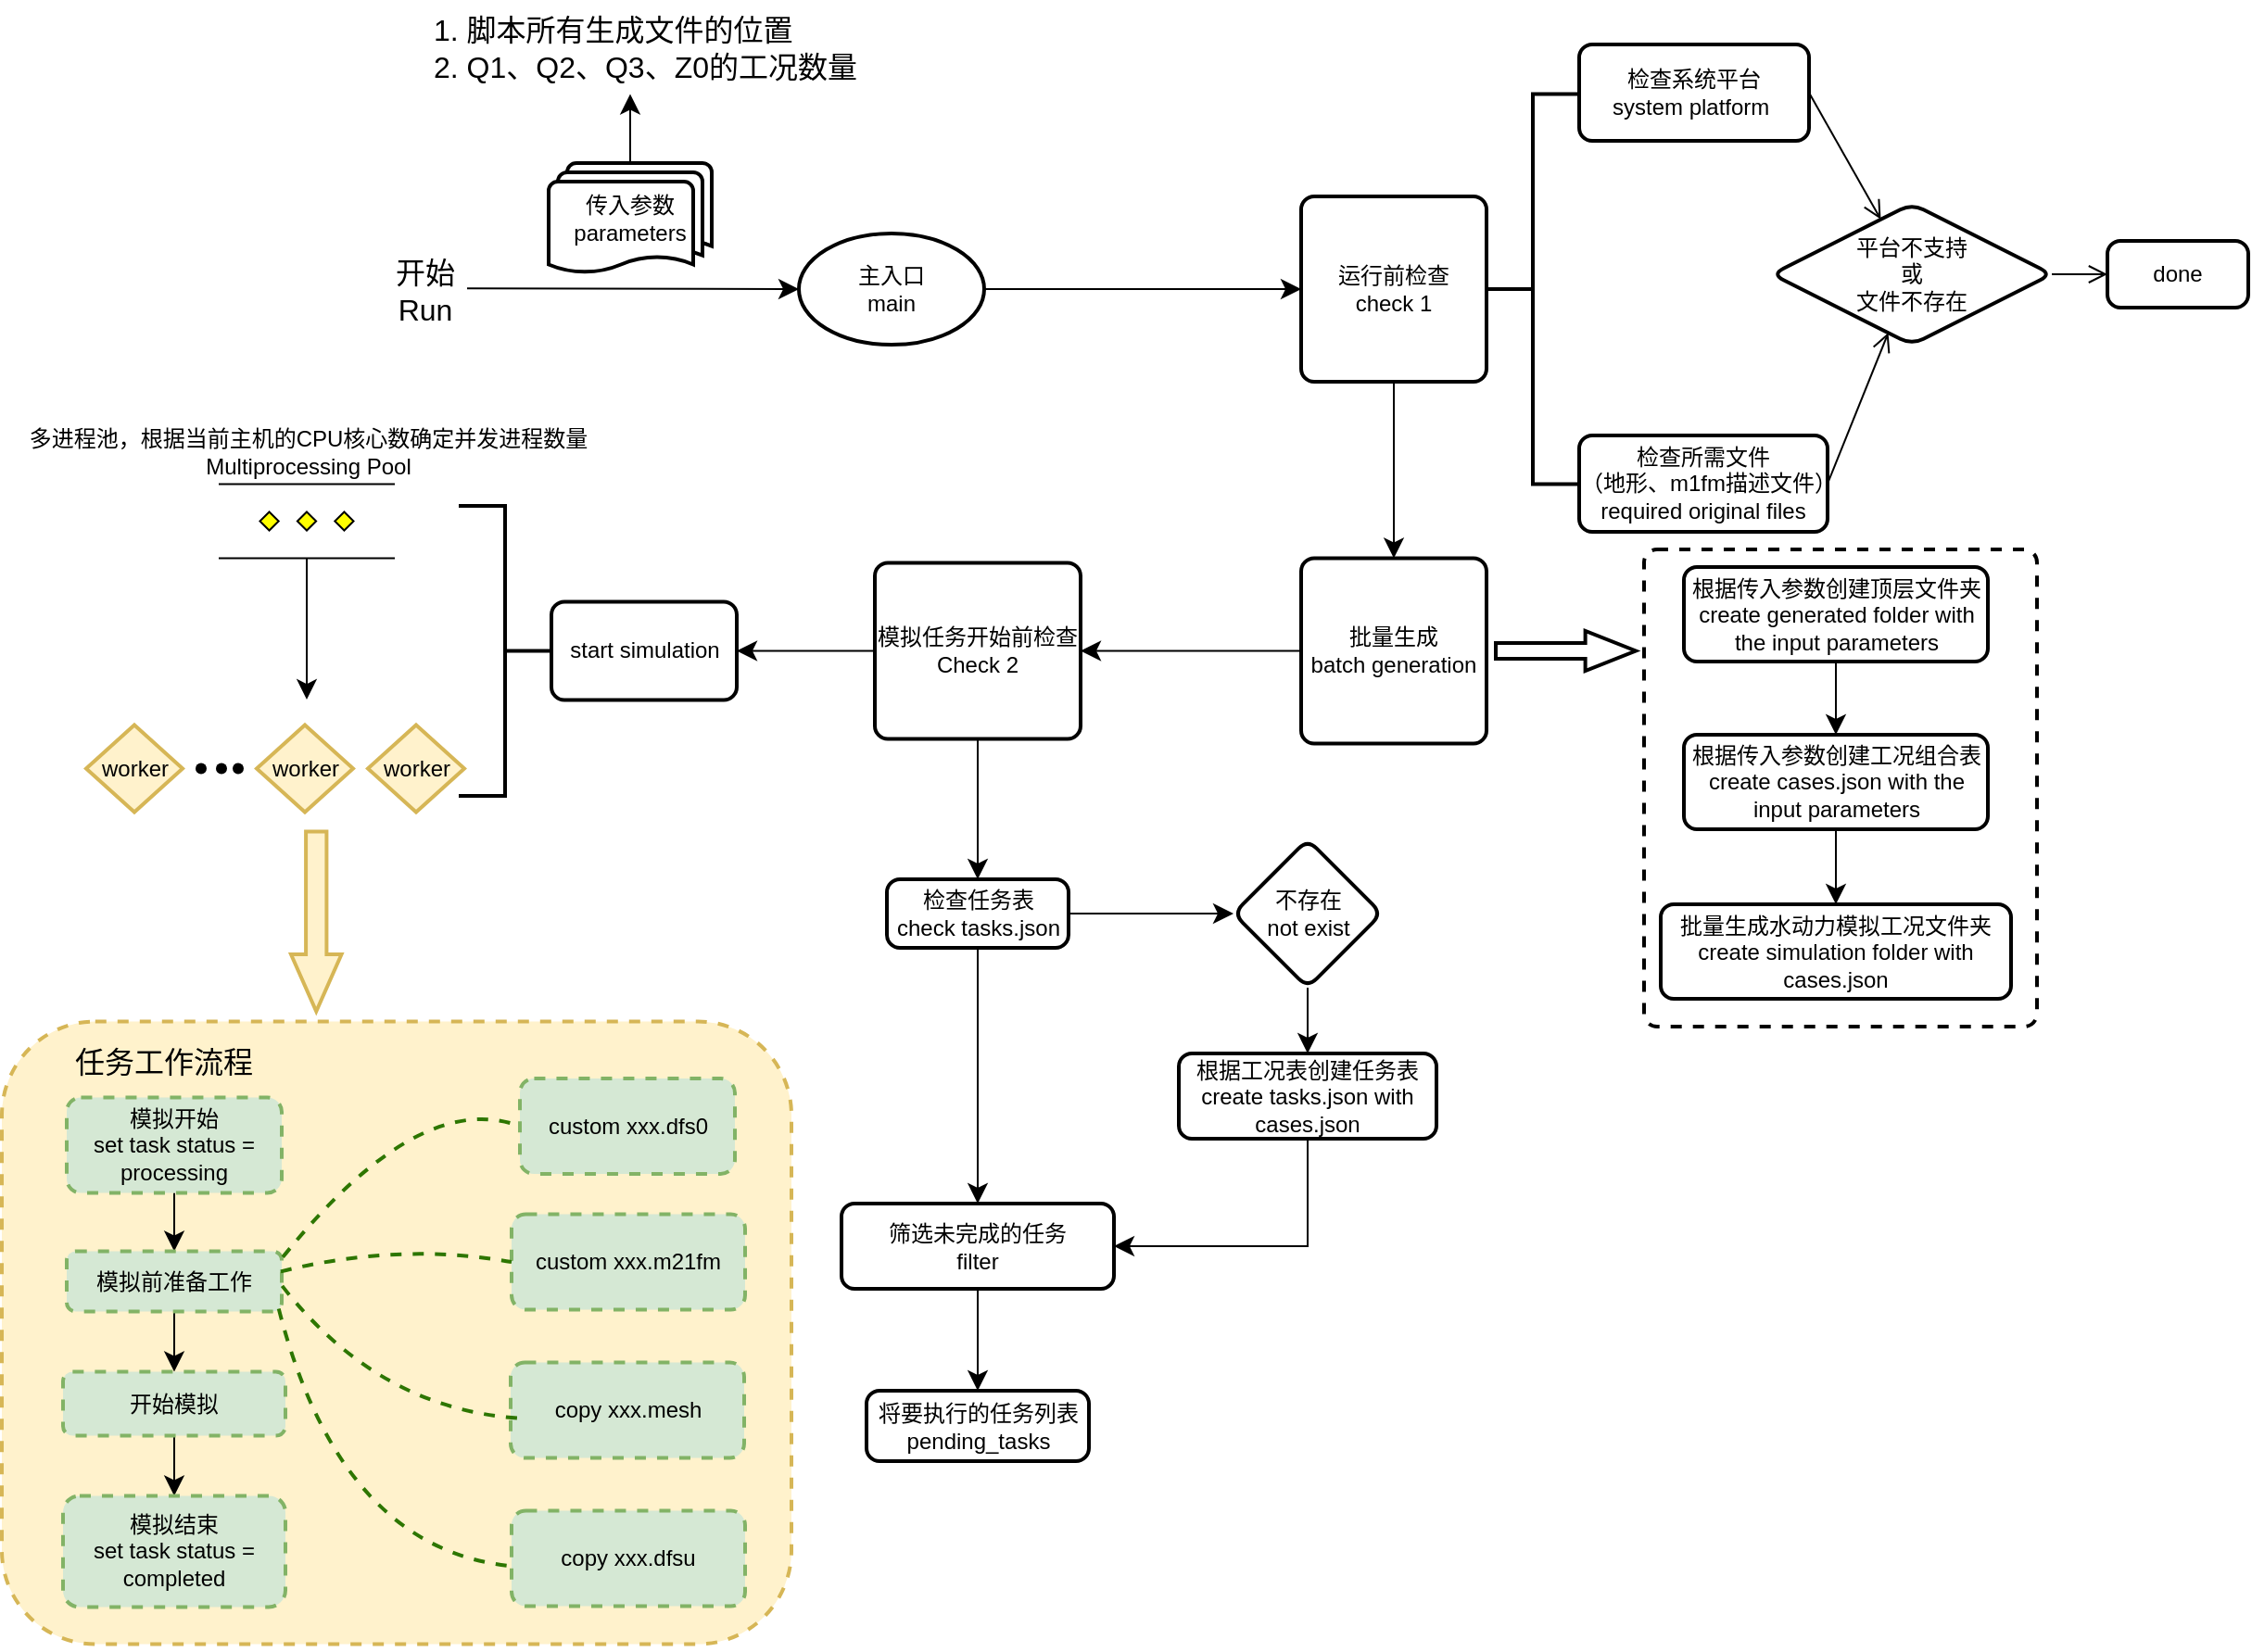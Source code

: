 <mxfile version="28.0.6">
  <diagram name="第 1 页" id="hfbU1AW97Op6ou9-1x-8">
    <mxGraphModel dx="1273" dy="1036" grid="0" gridSize="10" guides="1" tooltips="1" connect="1" arrows="1" fold="1" page="0" pageScale="1" pageWidth="827" pageHeight="1169" math="0" shadow="0">
      <root>
        <mxCell id="0" />
        <mxCell id="1" parent="0" />
        <mxCell id="5YBsLITMHu0GUlLZlTPn-69" value="" style="rounded=1;whiteSpace=wrap;html=1;absoluteArcSize=1;arcSize=14;strokeWidth=2;dashed=1;" vertex="1" parent="1">
          <mxGeometry x="1172" y="368.5" width="212" height="257.5" as="geometry" />
        </mxCell>
        <mxCell id="5YBsLITMHu0GUlLZlTPn-3" style="edgeStyle=none;curved=1;rounded=0;orthogonalLoop=1;jettySize=auto;html=1;entryX=0;entryY=0.5;entryDx=0;entryDy=0;fontSize=12;startSize=8;endSize=8;" edge="1" parent="1" source="5YBsLITMHu0GUlLZlTPn-4" target="5YBsLITMHu0GUlLZlTPn-8">
          <mxGeometry relative="1" as="geometry" />
        </mxCell>
        <mxCell id="5YBsLITMHu0GUlLZlTPn-4" value="主入口&lt;div&gt;main&lt;/div&gt;" style="strokeWidth=2;html=1;shape=mxgraph.flowchart.start_1;whiteSpace=wrap;" vertex="1" parent="1">
          <mxGeometry x="716" y="198" width="100" height="60" as="geometry" />
        </mxCell>
        <mxCell id="5YBsLITMHu0GUlLZlTPn-5" style="edgeStyle=none;curved=1;rounded=0;orthogonalLoop=1;jettySize=auto;html=1;fontSize=12;startSize=8;endSize=8;" edge="1" parent="1" source="5YBsLITMHu0GUlLZlTPn-6" target="5YBsLITMHu0GUlLZlTPn-23">
          <mxGeometry relative="1" as="geometry">
            <mxPoint x="1054.5" y="449.5" as="sourcePoint" />
          </mxGeometry>
        </mxCell>
        <mxCell id="5YBsLITMHu0GUlLZlTPn-6" value="批量生成&lt;div&gt;batch generation&lt;/div&gt;" style="rounded=1;whiteSpace=wrap;html=1;absoluteArcSize=1;arcSize=14;strokeWidth=2;" vertex="1" parent="1">
          <mxGeometry x="987" y="373.25" width="100" height="100" as="geometry" />
        </mxCell>
        <mxCell id="5YBsLITMHu0GUlLZlTPn-7" style="edgeStyle=none;curved=1;rounded=0;orthogonalLoop=1;jettySize=auto;html=1;fontSize=12;startSize=8;endSize=8;" edge="1" parent="1" source="5YBsLITMHu0GUlLZlTPn-8" target="5YBsLITMHu0GUlLZlTPn-6">
          <mxGeometry relative="1" as="geometry" />
        </mxCell>
        <mxCell id="5YBsLITMHu0GUlLZlTPn-8" value="运行前检查&lt;div&gt;check 1&lt;/div&gt;" style="rounded=1;whiteSpace=wrap;html=1;absoluteArcSize=1;arcSize=14;strokeWidth=2;" vertex="1" parent="1">
          <mxGeometry x="987" y="178" width="100" height="100" as="geometry" />
        </mxCell>
        <mxCell id="5YBsLITMHu0GUlLZlTPn-9" value="" style="edgeStyle=none;curved=1;rounded=0;orthogonalLoop=1;jettySize=auto;html=1;fontSize=12;startSize=8;endSize=8;endArrow=open;endFill=0;exitX=1;exitY=0.5;exitDx=0;exitDy=0;" edge="1" parent="1" source="5YBsLITMHu0GUlLZlTPn-10" target="5YBsLITMHu0GUlLZlTPn-15">
          <mxGeometry relative="1" as="geometry" />
        </mxCell>
        <mxCell id="5YBsLITMHu0GUlLZlTPn-10" value="检查系统平台&lt;div&gt;system platform&amp;nbsp;&lt;/div&gt;" style="rounded=1;whiteSpace=wrap;html=1;absoluteArcSize=1;arcSize=14;strokeWidth=2;" vertex="1" parent="1">
          <mxGeometry x="1137" y="96" width="124" height="52" as="geometry" />
        </mxCell>
        <mxCell id="5YBsLITMHu0GUlLZlTPn-11" style="edgeStyle=none;curved=1;rounded=0;orthogonalLoop=1;jettySize=auto;html=1;fontSize=12;startSize=8;endSize=8;endArrow=open;endFill=0;exitX=1;exitY=0.5;exitDx=0;exitDy=0;" edge="1" parent="1" source="5YBsLITMHu0GUlLZlTPn-12" target="5YBsLITMHu0GUlLZlTPn-15">
          <mxGeometry relative="1" as="geometry" />
        </mxCell>
        <mxCell id="5YBsLITMHu0GUlLZlTPn-12" value="检查所需文件&lt;div&gt;（地形、m1fm描述文件）&lt;/div&gt;&lt;div&gt;required original files&lt;/div&gt;" style="rounded=1;whiteSpace=wrap;html=1;absoluteArcSize=1;arcSize=14;strokeWidth=2;" vertex="1" parent="1">
          <mxGeometry x="1137" y="307" width="134" height="52" as="geometry" />
        </mxCell>
        <mxCell id="5YBsLITMHu0GUlLZlTPn-13" value="" style="strokeWidth=2;html=1;shape=mxgraph.flowchart.annotation_2;align=left;labelPosition=right;pointerEvents=1;direction=east;shadow=0;" vertex="1" parent="1">
          <mxGeometry x="1087" y="122.75" width="50" height="210.5" as="geometry" />
        </mxCell>
        <mxCell id="5YBsLITMHu0GUlLZlTPn-14" style="edgeStyle=none;curved=1;rounded=0;orthogonalLoop=1;jettySize=auto;html=1;fontSize=12;startSize=8;endSize=8;endArrow=open;endFill=0;" edge="1" parent="1" source="5YBsLITMHu0GUlLZlTPn-15" target="5YBsLITMHu0GUlLZlTPn-16">
          <mxGeometry relative="1" as="geometry" />
        </mxCell>
        <mxCell id="5YBsLITMHu0GUlLZlTPn-15" value="平台不支持&lt;br&gt;&lt;div&gt;或&lt;/div&gt;&lt;div&gt;&lt;div&gt;文件不存在&lt;/div&gt;&lt;/div&gt;" style="rhombus;whiteSpace=wrap;html=1;rounded=1;absoluteArcSize=1;arcSize=14;strokeWidth=2;" vertex="1" parent="1">
          <mxGeometry x="1241" y="182" width="151" height="76" as="geometry" />
        </mxCell>
        <mxCell id="5YBsLITMHu0GUlLZlTPn-16" value="done" style="rounded=1;whiteSpace=wrap;html=1;absoluteArcSize=1;arcSize=14;strokeWidth=2;" vertex="1" parent="1">
          <mxGeometry x="1422" y="202" width="76" height="36" as="geometry" />
        </mxCell>
        <mxCell id="5YBsLITMHu0GUlLZlTPn-79" value="" style="edgeStyle=none;curved=1;rounded=0;orthogonalLoop=1;jettySize=auto;html=1;fontSize=12;startSize=8;endSize=8;" edge="1" parent="1" source="5YBsLITMHu0GUlLZlTPn-17">
          <mxGeometry relative="1" as="geometry">
            <mxPoint x="625" y="122.75" as="targetPoint" />
          </mxGeometry>
        </mxCell>
        <mxCell id="5YBsLITMHu0GUlLZlTPn-17" value="传入参数&lt;div&gt;parameters&lt;/div&gt;" style="strokeWidth=2;html=1;shape=mxgraph.flowchart.multi-document;whiteSpace=wrap;" vertex="1" parent="1">
          <mxGeometry x="581" y="160" width="88" height="60" as="geometry" />
        </mxCell>
        <mxCell id="5YBsLITMHu0GUlLZlTPn-18" value="" style="edgeStyle=none;orthogonalLoop=1;jettySize=auto;html=1;rounded=0;fontSize=12;startSize=8;endSize=8;curved=1;entryX=0;entryY=0.5;entryDx=0;entryDy=0;entryPerimeter=0;" edge="1" parent="1" target="5YBsLITMHu0GUlLZlTPn-4">
          <mxGeometry width="140" relative="1" as="geometry">
            <mxPoint x="537" y="227.6" as="sourcePoint" />
            <mxPoint x="701" y="227.6" as="targetPoint" />
            <Array as="points" />
          </mxGeometry>
        </mxCell>
        <mxCell id="5YBsLITMHu0GUlLZlTPn-19" value="开始&lt;div&gt;Run&lt;/div&gt;" style="text;html=1;align=center;verticalAlign=middle;resizable=0;points=[];autosize=1;strokeColor=none;fillColor=none;fontSize=16;" vertex="1" parent="1">
          <mxGeometry x="489" y="203.5" width="50" height="50" as="geometry" />
        </mxCell>
        <mxCell id="5YBsLITMHu0GUlLZlTPn-66" value="" style="edgeStyle=none;curved=1;rounded=0;orthogonalLoop=1;jettySize=auto;html=1;fontSize=12;startSize=8;endSize=8;" edge="1" parent="1" source="5YBsLITMHu0GUlLZlTPn-20" target="5YBsLITMHu0GUlLZlTPn-65">
          <mxGeometry relative="1" as="geometry" />
        </mxCell>
        <mxCell id="5YBsLITMHu0GUlLZlTPn-20" value="&lt;div&gt;根据传入参数创建顶层文件夹&lt;/div&gt;create generated folder with the input parameters" style="rounded=1;whiteSpace=wrap;html=1;absoluteArcSize=1;arcSize=14;strokeWidth=2;" vertex="1" parent="1">
          <mxGeometry x="1193.5" y="378" width="164" height="51" as="geometry" />
        </mxCell>
        <mxCell id="5YBsLITMHu0GUlLZlTPn-21" style="edgeStyle=none;curved=1;rounded=0;orthogonalLoop=1;jettySize=auto;html=1;entryX=0.5;entryY=0;entryDx=0;entryDy=0;fontSize=12;startSize=8;endSize=8;" edge="1" parent="1" source="5YBsLITMHu0GUlLZlTPn-23" target="5YBsLITMHu0GUlLZlTPn-28">
          <mxGeometry relative="1" as="geometry" />
        </mxCell>
        <mxCell id="5YBsLITMHu0GUlLZlTPn-22" value="" style="edgeStyle=none;curved=1;rounded=0;orthogonalLoop=1;jettySize=auto;html=1;fontSize=12;startSize=8;endSize=8;" edge="1" parent="1" source="5YBsLITMHu0GUlLZlTPn-23" target="5YBsLITMHu0GUlLZlTPn-38">
          <mxGeometry relative="1" as="geometry" />
        </mxCell>
        <mxCell id="5YBsLITMHu0GUlLZlTPn-23" value="&lt;div&gt;模拟任务开始前检查&lt;/div&gt;Check 2" style="rounded=1;whiteSpace=wrap;html=1;absoluteArcSize=1;arcSize=14;strokeWidth=2;" vertex="1" parent="1">
          <mxGeometry x="757" y="375.75" width="111" height="95" as="geometry" />
        </mxCell>
        <mxCell id="5YBsLITMHu0GUlLZlTPn-25" value="&lt;div&gt;批量生成水动力模拟工况文件夹&lt;/div&gt;create simulation folder with&lt;div&gt;cases.json&lt;/div&gt;" style="rounded=1;whiteSpace=wrap;html=1;absoluteArcSize=1;arcSize=14;strokeWidth=2;" vertex="1" parent="1">
          <mxGeometry x="1181" y="560" width="189" height="51" as="geometry" />
        </mxCell>
        <mxCell id="5YBsLITMHu0GUlLZlTPn-26" value="" style="edgeStyle=none;curved=1;rounded=0;orthogonalLoop=1;jettySize=auto;html=1;fontSize=12;startSize=8;endSize=8;" edge="1" parent="1" source="5YBsLITMHu0GUlLZlTPn-28" target="5YBsLITMHu0GUlLZlTPn-30">
          <mxGeometry relative="1" as="geometry" />
        </mxCell>
        <mxCell id="5YBsLITMHu0GUlLZlTPn-27" style="edgeStyle=none;curved=1;rounded=0;orthogonalLoop=1;jettySize=auto;html=1;fontSize=12;startSize=8;endSize=8;entryX=0.5;entryY=0;entryDx=0;entryDy=0;endArrow=classic;endFill=1;" edge="1" parent="1" source="5YBsLITMHu0GUlLZlTPn-28" target="5YBsLITMHu0GUlLZlTPn-32">
          <mxGeometry relative="1" as="geometry">
            <mxPoint x="812.5" y="715" as="targetPoint" />
          </mxGeometry>
        </mxCell>
        <mxCell id="5YBsLITMHu0GUlLZlTPn-28" value="&lt;div&gt;检查任务表&lt;/div&gt;check tasks.json" style="rounded=1;whiteSpace=wrap;html=1;absoluteArcSize=1;arcSize=14;strokeWidth=2;" vertex="1" parent="1">
          <mxGeometry x="763.5" y="546.5" width="98" height="37" as="geometry" />
        </mxCell>
        <mxCell id="5YBsLITMHu0GUlLZlTPn-29" value="" style="edgeStyle=none;curved=1;rounded=0;orthogonalLoop=1;jettySize=auto;html=1;fontSize=12;startSize=8;endSize=8;" edge="1" parent="1" source="5YBsLITMHu0GUlLZlTPn-30" target="5YBsLITMHu0GUlLZlTPn-31">
          <mxGeometry relative="1" as="geometry" />
        </mxCell>
        <mxCell id="5YBsLITMHu0GUlLZlTPn-30" value="&lt;div&gt;不存在&lt;/div&gt;not exist" style="rhombus;whiteSpace=wrap;html=1;rounded=1;absoluteArcSize=1;arcSize=14;strokeWidth=2;" vertex="1" parent="1">
          <mxGeometry x="950.5" y="525" width="80" height="80" as="geometry" />
        </mxCell>
        <mxCell id="5YBsLITMHu0GUlLZlTPn-31" value="&lt;div&gt;根据工况表创建任务表&lt;/div&gt;create tasks.json with cases.json" style="whiteSpace=wrap;html=1;rounded=1;absoluteArcSize=1;arcSize=14;strokeWidth=2;" vertex="1" parent="1">
          <mxGeometry x="921" y="640.5" width="139" height="46" as="geometry" />
        </mxCell>
        <mxCell id="5YBsLITMHu0GUlLZlTPn-86" value="" style="edgeStyle=none;curved=1;rounded=0;orthogonalLoop=1;jettySize=auto;html=1;fontSize=12;startSize=8;endSize=8;" edge="1" parent="1" source="5YBsLITMHu0GUlLZlTPn-32" target="5YBsLITMHu0GUlLZlTPn-85">
          <mxGeometry relative="1" as="geometry" />
        </mxCell>
        <mxCell id="5YBsLITMHu0GUlLZlTPn-32" value="&lt;div&gt;筛选未完成的任务&lt;/div&gt;filter" style="whiteSpace=wrap;html=1;rounded=1;absoluteArcSize=1;arcSize=14;strokeWidth=2;" vertex="1" parent="1">
          <mxGeometry x="739" y="721.5" width="147" height="46" as="geometry" />
        </mxCell>
        <mxCell id="5YBsLITMHu0GUlLZlTPn-33" style="edgeStyle=orthogonalEdgeStyle;rounded=0;orthogonalLoop=1;jettySize=auto;html=1;fontSize=12;startSize=8;endSize=8;exitX=0.5;exitY=1;exitDx=0;exitDy=0;entryX=1;entryY=0.5;entryDx=0;entryDy=0;" edge="1" parent="1" source="5YBsLITMHu0GUlLZlTPn-31" target="5YBsLITMHu0GUlLZlTPn-32">
          <mxGeometry relative="1" as="geometry">
            <mxPoint x="990.5" y="776.5" as="targetPoint" />
          </mxGeometry>
        </mxCell>
        <mxCell id="5YBsLITMHu0GUlLZlTPn-38" value="start simulation" style="rounded=1;whiteSpace=wrap;html=1;absoluteArcSize=1;arcSize=14;strokeWidth=2;" vertex="1" parent="1">
          <mxGeometry x="582.5" y="396.75" width="100" height="53" as="geometry" />
        </mxCell>
        <mxCell id="5YBsLITMHu0GUlLZlTPn-40" value="" style="strokeWidth=2;html=1;shape=mxgraph.flowchart.annotation_2;align=left;labelPosition=right;pointerEvents=1;direction=west;" vertex="1" parent="1">
          <mxGeometry x="532.5" y="345" width="50" height="156.5" as="geometry" />
        </mxCell>
        <mxCell id="5YBsLITMHu0GUlLZlTPn-41" style="edgeStyle=none;curved=1;rounded=0;orthogonalLoop=1;jettySize=auto;html=1;fontSize=12;startSize=8;endSize=8;" edge="1" parent="1" source="5YBsLITMHu0GUlLZlTPn-42">
          <mxGeometry relative="1" as="geometry">
            <mxPoint x="450.5" y="449.523" as="targetPoint" />
          </mxGeometry>
        </mxCell>
        <mxCell id="5YBsLITMHu0GUlLZlTPn-42" value="&lt;div&gt;多进程池，根据当前主机的CPU核心数确定并发进程数量&lt;/div&gt;Multiprocessing Pool" style="verticalLabelPosition=top;verticalAlign=bottom;html=1;shape=mxgraph.flowchart.parallel_mode;pointerEvents=1;labelPosition=center;align=center;" vertex="1" parent="1">
          <mxGeometry x="403" y="333.25" width="95" height="40" as="geometry" />
        </mxCell>
        <mxCell id="5YBsLITMHu0GUlLZlTPn-43" value="worker" style="strokeWidth=2;html=1;shape=mxgraph.flowchart.decision;whiteSpace=wrap;fillColor=#fff2cc;strokeColor=#d6b656;" vertex="1" parent="1">
          <mxGeometry x="423.5" y="463.25" width="52" height="47" as="geometry" />
        </mxCell>
        <mxCell id="5YBsLITMHu0GUlLZlTPn-44" value="worker" style="strokeWidth=2;html=1;shape=mxgraph.flowchart.decision;whiteSpace=wrap;fillColor=#fff2cc;strokeColor=#d6b656;" vertex="1" parent="1">
          <mxGeometry x="331.5" y="463.25" width="52" height="47" as="geometry" />
        </mxCell>
        <mxCell id="5YBsLITMHu0GUlLZlTPn-46" value="worker" style="strokeWidth=2;html=1;shape=mxgraph.flowchart.decision;whiteSpace=wrap;fillColor=#fff2cc;strokeColor=#d6b656;" vertex="1" parent="1">
          <mxGeometry x="483.5" y="463.25" width="52" height="47" as="geometry" />
        </mxCell>
        <mxCell id="5YBsLITMHu0GUlLZlTPn-47" value="" style="shape=waypoint;sketch=0;size=6;pointerEvents=1;points=[];fillColor=none;resizable=0;rotatable=0;perimeter=centerPerimeter;snapToPoint=1;" vertex="1" parent="1">
          <mxGeometry x="383.5" y="476.75" width="20" height="20" as="geometry" />
        </mxCell>
        <mxCell id="5YBsLITMHu0GUlLZlTPn-48" value="" style="shape=waypoint;sketch=0;size=6;pointerEvents=1;points=[];fillColor=none;resizable=0;rotatable=0;perimeter=centerPerimeter;snapToPoint=1;" vertex="1" parent="1">
          <mxGeometry x="394.5" y="476.75" width="20" height="20" as="geometry" />
        </mxCell>
        <mxCell id="5YBsLITMHu0GUlLZlTPn-49" value="" style="shape=waypoint;sketch=0;size=6;pointerEvents=1;points=[];fillColor=none;resizable=0;rotatable=0;perimeter=centerPerimeter;snapToPoint=1;" vertex="1" parent="1">
          <mxGeometry x="403.5" y="476.75" width="20" height="20" as="geometry" />
        </mxCell>
        <mxCell id="5YBsLITMHu0GUlLZlTPn-67" value="" style="edgeStyle=none;curved=1;rounded=0;orthogonalLoop=1;jettySize=auto;html=1;fontSize=12;startSize=8;endSize=8;" edge="1" parent="1" source="5YBsLITMHu0GUlLZlTPn-65" target="5YBsLITMHu0GUlLZlTPn-25">
          <mxGeometry relative="1" as="geometry" />
        </mxCell>
        <mxCell id="5YBsLITMHu0GUlLZlTPn-65" value="&lt;div&gt;根据传入参数创建工况组合表&lt;/div&gt;create cases.json with the input parameters" style="rounded=1;whiteSpace=wrap;html=1;absoluteArcSize=1;arcSize=14;strokeWidth=2;" vertex="1" parent="1">
          <mxGeometry x="1193.5" y="468.5" width="164" height="51" as="geometry" />
        </mxCell>
        <mxCell id="5YBsLITMHu0GUlLZlTPn-71" value="" style="verticalLabelPosition=bottom;verticalAlign=top;html=1;strokeWidth=2;shape=mxgraph.arrows2.arrow;dy=0.61;dx=27.19;notch=0;" vertex="1" parent="1">
          <mxGeometry x="1092" y="412.5" width="75.5" height="21.5" as="geometry" />
        </mxCell>
        <mxCell id="5YBsLITMHu0GUlLZlTPn-82" value="1. 脚本所有生成文件的位置&lt;div&gt;2. Q1、Q2、Q3、Z0的工况数量&lt;/div&gt;" style="text;html=1;align=left;verticalAlign=middle;resizable=0;points=[];autosize=1;strokeColor=none;fillColor=none;fontSize=16;" vertex="1" parent="1">
          <mxGeometry x="517" y="72.75" width="246" height="50" as="geometry" />
        </mxCell>
        <mxCell id="5YBsLITMHu0GUlLZlTPn-85" value="&lt;div&gt;将要执行的任务列表&lt;/div&gt;pending_tasks" style="whiteSpace=wrap;html=1;rounded=1;absoluteArcSize=1;arcSize=14;strokeWidth=2;" vertex="1" parent="1">
          <mxGeometry x="752.5" y="822.5" width="120" height="38" as="geometry" />
        </mxCell>
        <mxCell id="5YBsLITMHu0GUlLZlTPn-90" value="" style="shape=singleArrow;whiteSpace=wrap;html=1;arrowWidth=0.409;arrowSize=0.317;fillColor=#fff2cc;strokeColor=#d6b656;strokeWidth=2;direction=south;" vertex="1" parent="1">
          <mxGeometry x="442" y="520.75" width="27.25" height="97" as="geometry" />
        </mxCell>
        <mxCell id="5YBsLITMHu0GUlLZlTPn-102" value="" style="group" vertex="1" connectable="0" parent="1">
          <mxGeometry x="286" y="626.25" width="426" height="336" as="geometry" />
        </mxCell>
        <mxCell id="5YBsLITMHu0GUlLZlTPn-130" value="&lt;span style=&quot;color: rgba(0, 0, 0, 0); font-family: monospace; font-size: 0px; text-align: start; text-wrap-mode: nowrap;&quot;&gt;%3CmxGraphModel%3E%3Croot%3E%3CmxCell%20id%3D%220%22%2F%3E%3CmxCell%20id%3D%221%22%20parent%3D%220%22%2F%3E%3CmxCell%20id%3D%222%22%20value%3D%22%22%20style%3D%22group%22%20vertex%3D%221%22%20connectable%3D%220%22%20parent%3D%221%22%3E%3CmxGeometry%20x%3D%22297%22%20y%3D%22670%22%20width%3D%22193%22%20height%3D%22336%22%20as%3D%22geometry%22%2F%3E%3C%2FmxCell%3E%3CmxCell%20id%3D%223%22%20value%3D%22%22%20style%3D%22rounded%3D1%3BwhiteSpace%3Dwrap%3Bhtml%3D1%3BfillColor%3D%23fff2cc%3BstrokeColor%3D%23d6b656%3BstrokeWidth%3D2%3Bdashed%3D1%3B%22%20vertex%3D%221%22%20parent%3D%222%22%3E%3CmxGeometry%20width%3D%22193%22%20height%3D%22336%22%20as%3D%22geometry%22%2F%3E%3C%2FmxCell%3E%3CmxCell%20id%3D%224%22%20value%3D%22%22%20style%3D%22edgeStyle%3Dnone%3Bcurved%3D1%3Brounded%3D0%3BorthogonalLoop%3D1%3BjettySize%3Dauto%3Bhtml%3D1%3BfontSize%3D12%3BstartSize%3D8%3BendSize%3D8%3B%22%20edge%3D%221%22%20parent%3D%222%22%20source%3D%225%22%20target%3D%227%22%3E%3CmxGeometry%20relative%3D%221%22%20as%3D%22geometry%22%2F%3E%3C%2FmxCell%3E%3CmxCell%20id%3D%225%22%20value%3D%22%26lt%3Bdiv%26gt%3B%E6%A8%A1%E6%8B%9F%E5%BC%80%E5%A7%8B%26lt%3B%2Fdiv%26gt%3Bset%20task%20status%20%3D%20processing%22%20style%3D%22rounded%3D1%3BwhiteSpace%3Dwrap%3Bhtml%3D1%3BfillColor%3D%23d5e8d4%3BstrokeColor%3D%2382b366%3BstrokeWidth%3D2%3Bdashed%3D1%3B%22%20vertex%3D%221%22%20parent%3D%222%22%3E%3CmxGeometry%20x%3D%2235%22%20y%3D%2238%22%20width%3D%22116%22%20height%3D%2251.5%22%20as%3D%22geometry%22%2F%3E%3C%2FmxCell%3E%3CmxCell%20id%3D%226%22%20value%3D%22%22%20style%3D%22edgeStyle%3Dnone%3Bcurved%3D1%3Brounded%3D0%3BorthogonalLoop%3D1%3BjettySize%3Dauto%3Bhtml%3D1%3BfontSize%3D12%3BstartSize%3D8%3BendSize%3D8%3B%22%20edge%3D%221%22%20parent%3D%222%22%20source%3D%227%22%20target%3D%229%22%3E%3CmxGeometry%20relative%3D%221%22%20as%3D%22geometry%22%2F%3E%3C%2FmxCell%3E%3CmxCell%20id%3D%227%22%20value%3D%22%E6%A8%A1%E6%8B%9F%E5%89%8D%E5%87%86%E5%A4%87%E5%B7%A5%E4%BD%9C%22%20style%3D%22rounded%3D1%3BwhiteSpace%3Dwrap%3Bhtml%3D1%3BfillColor%3D%23d5e8d4%3BstrokeColor%3D%2382b366%3BstrokeWidth%3D2%3Bdashed%3D1%3B%22%20vertex%3D%221%22%20parent%3D%222%22%3E%3CmxGeometry%20x%3D%2235%22%20y%3D%22121%22%20width%3D%22116%22%20height%3D%2232.5%22%20as%3D%22geometry%22%2F%3E%3C%2FmxCell%3E%3CmxCell%20id%3D%228%22%20value%3D%22%22%20style%3D%22edgeStyle%3Dnone%3Bcurved%3D1%3Brounded%3D0%3BorthogonalLoop%3D1%3BjettySize%3Dauto%3Bhtml%3D1%3BfontSize%3D12%3BstartSize%3D8%3BendSize%3D8%3B%22%20edge%3D%221%22%20parent%3D%222%22%20source%3D%229%22%20target%3D%2210%22%3E%3CmxGeometry%20relative%3D%221%22%20as%3D%22geometry%22%2F%3E%3C%2FmxCell%3E%3CmxCell%20id%3D%229%22%20value%3D%22%E5%BC%80%E5%A7%8B%E6%A8%A1%E6%8B%9F%22%20style%3D%22whiteSpace%3Dwrap%3Bhtml%3D1%3BfillColor%3D%23d5e8d4%3BstrokeColor%3D%2382b366%3Brounded%3D1%3BstrokeWidth%3D2%3Bdashed%3D1%3B%22%20vertex%3D%221%22%20parent%3D%222%22%3E%3CmxGeometry%20x%3D%2233%22%20y%3D%22186%22%20width%3D%22120%22%20height%3D%2234.5%22%20as%3D%22geometry%22%2F%3E%3C%2FmxCell%3E%3CmxCell%20id%3D%2210%22%20value%3D%22%E6%A8%A1%E6%8B%9F%E7%BB%93%E6%9D%9F%26lt%3Bdiv%26gt%3Bset%20task%20status%20%3D%20completed%26lt%3B%2Fdiv%26gt%3B%22%20style%3D%22whiteSpace%3Dwrap%3Bhtml%3D1%3BfillColor%3D%23d5e8d4%3BstrokeColor%3D%2382b366%3Brounded%3D1%3BstrokeWidth%3D2%3Bdashed%3D1%3B%22%20vertex%3D%221%22%20parent%3D%222%22%3E%3CmxGeometry%20x%3D%2233%22%20y%3D%22253%22%20width%3D%22120%22%20height%3D%2260%22%20as%3D%22geometry%22%2F%3E%3C%2FmxCell%3E%3CmxCell%20id%3D%2211%22%20value%3D%22%E4%BB%BB%E5%8A%A1%E5%B7%A5%E4%BD%9C%E6%B5%81%E7%A8%8B%22%20style%3D%22text%3Bhtml%3D1%3Balign%3Dcenter%3BverticalAlign%3Dmiddle%3Bresizable%3D0%3Bpoints%3D%5B%5D%3Bautosize%3D1%3BstrokeColor%3Dnone%3BfillColor%3Dnone%3BfontSize%3D16%3B%22%20vertex%3D%221%22%20parent%3D%222%22%3E%3CmxGeometry%20x%3D%2229.75%22%20y%3D%223%22%20width%3D%22114%22%20height%3D%2231%22%20as%3D%22geometry%22%2F%3E%3C%2FmxCell%3E%3C%2Froot%3E%3C%2FmxGraphModel%3E&lt;/span&gt;" style="rounded=1;whiteSpace=wrap;html=1;fillColor=#fff2cc;strokeColor=#d6b656;strokeWidth=2;dashed=1;" vertex="1" parent="5YBsLITMHu0GUlLZlTPn-102">
          <mxGeometry y="-3" width="426" height="336" as="geometry" />
        </mxCell>
        <mxCell id="5YBsLITMHu0GUlLZlTPn-96" value="" style="edgeStyle=none;curved=1;rounded=0;orthogonalLoop=1;jettySize=auto;html=1;fontSize=12;startSize=8;endSize=8;" edge="1" parent="5YBsLITMHu0GUlLZlTPn-102" source="5YBsLITMHu0GUlLZlTPn-94" target="5YBsLITMHu0GUlLZlTPn-95">
          <mxGeometry relative="1" as="geometry" />
        </mxCell>
        <mxCell id="5YBsLITMHu0GUlLZlTPn-94" value="&lt;div&gt;模拟开始&lt;/div&gt;set task status = processing" style="rounded=1;whiteSpace=wrap;html=1;fillColor=#d5e8d4;strokeColor=#82b366;strokeWidth=2;dashed=1;" vertex="1" parent="5YBsLITMHu0GUlLZlTPn-102">
          <mxGeometry x="35" y="38" width="116" height="51.5" as="geometry" />
        </mxCell>
        <mxCell id="5YBsLITMHu0GUlLZlTPn-98" value="" style="edgeStyle=none;curved=1;rounded=0;orthogonalLoop=1;jettySize=auto;html=1;fontSize=12;startSize=8;endSize=8;" edge="1" parent="5YBsLITMHu0GUlLZlTPn-102" source="5YBsLITMHu0GUlLZlTPn-95" target="5YBsLITMHu0GUlLZlTPn-97">
          <mxGeometry relative="1" as="geometry" />
        </mxCell>
        <mxCell id="5YBsLITMHu0GUlLZlTPn-95" value="模拟前准备工作" style="rounded=1;whiteSpace=wrap;html=1;fillColor=#d5e8d4;strokeColor=#82b366;strokeWidth=2;dashed=1;" vertex="1" parent="5YBsLITMHu0GUlLZlTPn-102">
          <mxGeometry x="35" y="121" width="116" height="32.5" as="geometry" />
        </mxCell>
        <mxCell id="5YBsLITMHu0GUlLZlTPn-100" value="" style="edgeStyle=none;curved=1;rounded=0;orthogonalLoop=1;jettySize=auto;html=1;fontSize=12;startSize=8;endSize=8;" edge="1" parent="5YBsLITMHu0GUlLZlTPn-102" source="5YBsLITMHu0GUlLZlTPn-97" target="5YBsLITMHu0GUlLZlTPn-99">
          <mxGeometry relative="1" as="geometry" />
        </mxCell>
        <mxCell id="5YBsLITMHu0GUlLZlTPn-97" value="开始模拟" style="whiteSpace=wrap;html=1;fillColor=#d5e8d4;strokeColor=#82b366;rounded=1;strokeWidth=2;dashed=1;" vertex="1" parent="5YBsLITMHu0GUlLZlTPn-102">
          <mxGeometry x="33" y="186" width="120" height="34.5" as="geometry" />
        </mxCell>
        <mxCell id="5YBsLITMHu0GUlLZlTPn-99" value="模拟结束&lt;div&gt;set task status = completed&lt;/div&gt;" style="whiteSpace=wrap;html=1;fillColor=#d5e8d4;strokeColor=#82b366;rounded=1;strokeWidth=2;dashed=1;" vertex="1" parent="5YBsLITMHu0GUlLZlTPn-102">
          <mxGeometry x="33" y="253" width="120" height="60" as="geometry" />
        </mxCell>
        <mxCell id="5YBsLITMHu0GUlLZlTPn-101" value="任务工作流程" style="text;html=1;align=center;verticalAlign=middle;resizable=0;points=[];autosize=1;strokeColor=none;fillColor=none;fontSize=16;" vertex="1" parent="5YBsLITMHu0GUlLZlTPn-102">
          <mxGeometry x="29.75" y="3" width="114" height="31" as="geometry" />
        </mxCell>
        <mxCell id="5YBsLITMHu0GUlLZlTPn-109" value="&lt;div&gt;&lt;span style=&quot;background-color: transparent; color: light-dark(rgb(0, 0, 0), rgb(255, 255, 255));&quot;&gt;custom xxx.dfs0&lt;/span&gt;&lt;/div&gt;" style="rounded=1;whiteSpace=wrap;html=1;fillColor=#d5e8d4;strokeColor=#82b366;strokeWidth=2;dashed=1;" vertex="1" parent="1">
          <mxGeometry x="565.5" y="654" width="116" height="51.5" as="geometry" />
        </mxCell>
        <mxCell id="5YBsLITMHu0GUlLZlTPn-110" value="custom&amp;nbsp;xxx.m21fm" style="rounded=1;whiteSpace=wrap;html=1;fillColor=#d5e8d4;strokeColor=#82b366;strokeWidth=2;dashed=1;" vertex="1" parent="1">
          <mxGeometry x="561" y="727.25" width="126" height="51.5" as="geometry" />
        </mxCell>
        <mxCell id="5YBsLITMHu0GUlLZlTPn-112" value="copy xxx.mesh" style="rounded=1;whiteSpace=wrap;html=1;fillColor=#d5e8d4;strokeColor=#82b366;strokeWidth=2;dashed=1;" vertex="1" parent="1">
          <mxGeometry x="560.5" y="807.25" width="126" height="51.5" as="geometry" />
        </mxCell>
        <mxCell id="5YBsLITMHu0GUlLZlTPn-113" value="copy xxx.dfsu" style="rounded=1;whiteSpace=wrap;html=1;fillColor=#d5e8d4;strokeColor=#82b366;strokeWidth=2;dashed=1;" vertex="1" parent="1">
          <mxGeometry x="561" y="887.25" width="126" height="51.5" as="geometry" />
        </mxCell>
        <mxCell id="5YBsLITMHu0GUlLZlTPn-115" style="edgeStyle=none;curved=1;rounded=0;orthogonalLoop=1;jettySize=auto;html=1;entryX=0;entryY=0.5;entryDx=0;entryDy=0;fontSize=12;startSize=8;endSize=8;exitX=1.005;exitY=0.097;exitDx=0;exitDy=0;exitPerimeter=0;endArrow=none;endFill=0;dashed=1;strokeWidth=2;fillColor=#60a917;strokeColor=#2D7600;" edge="1" parent="1" source="5YBsLITMHu0GUlLZlTPn-95" target="5YBsLITMHu0GUlLZlTPn-109">
          <mxGeometry relative="1" as="geometry">
            <Array as="points">
              <mxPoint x="511" y="659.25" />
            </Array>
          </mxGeometry>
        </mxCell>
        <mxCell id="5YBsLITMHu0GUlLZlTPn-116" style="edgeStyle=none;curved=1;rounded=0;orthogonalLoop=1;jettySize=auto;html=1;entryX=0;entryY=0.5;entryDx=0;entryDy=0;fontSize=12;startSize=8;endSize=8;endArrow=none;endFill=0;dashed=1;exitX=0.995;exitY=0.336;exitDx=0;exitDy=0;exitPerimeter=0;strokeWidth=2;fillColor=#60a917;strokeColor=#2D7600;" edge="1" parent="1" source="5YBsLITMHu0GUlLZlTPn-95" target="5YBsLITMHu0GUlLZlTPn-110">
          <mxGeometry relative="1" as="geometry">
            <Array as="points">
              <mxPoint x="500" y="742.25" />
            </Array>
          </mxGeometry>
        </mxCell>
        <mxCell id="5YBsLITMHu0GUlLZlTPn-117" style="edgeStyle=none;curved=1;rounded=0;orthogonalLoop=1;jettySize=auto;html=1;entryX=0.032;entryY=0.583;entryDx=0;entryDy=0;entryPerimeter=0;fontSize=12;startSize=8;endSize=8;exitX=1.002;exitY=0.575;exitDx=0;exitDy=0;endArrow=none;endFill=0;dashed=1;exitPerimeter=0;strokeWidth=2;fillColor=#60a917;strokeColor=#2D7600;" edge="1" parent="1" source="5YBsLITMHu0GUlLZlTPn-95" target="5YBsLITMHu0GUlLZlTPn-112">
          <mxGeometry relative="1" as="geometry">
            <Array as="points">
              <mxPoint x="489" y="832.25" />
            </Array>
          </mxGeometry>
        </mxCell>
        <mxCell id="5YBsLITMHu0GUlLZlTPn-118" style="edgeStyle=none;curved=1;rounded=0;orthogonalLoop=1;jettySize=auto;html=1;entryX=0.013;entryY=0.583;entryDx=0;entryDy=0;entryPerimeter=0;fontSize=12;startSize=8;endSize=8;endArrow=none;endFill=0;dashed=1;exitX=0.986;exitY=0.955;exitDx=0;exitDy=0;exitPerimeter=0;strokeWidth=2;fillColor=#60a917;strokeColor=#2D7600;" edge="1" parent="1" source="5YBsLITMHu0GUlLZlTPn-95" target="5YBsLITMHu0GUlLZlTPn-113">
          <mxGeometry relative="1" as="geometry">
            <Array as="points">
              <mxPoint x="469" y="909.25" />
            </Array>
          </mxGeometry>
        </mxCell>
      </root>
    </mxGraphModel>
  </diagram>
</mxfile>
